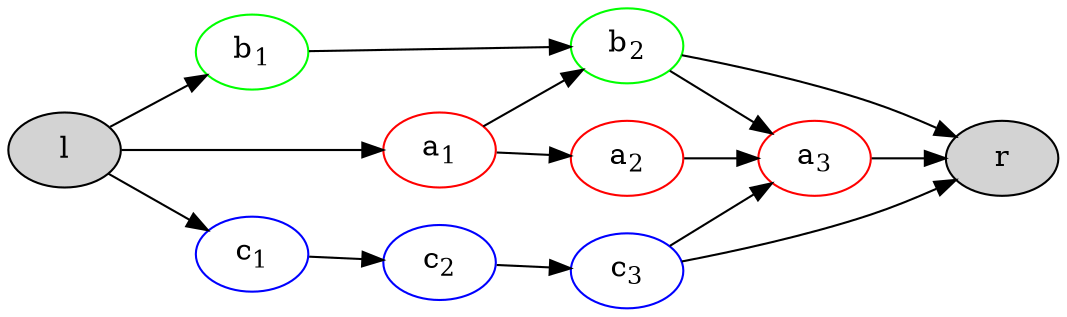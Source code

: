 digraph G {
    rankdir=LR
    layout=dot
    a1 [label=<a<sub>1</sub>>, color=red]
    a2 [label=<a<sub>2</sub>>, color=red]
    a3 [label=<a<sub>3</sub>>, color=red]

    b1 [label=<b<sub>1</sub>>, color=green]
    b2 [label=<b<sub>2</sub>>, color=green]

    c1 [label=<c<sub>1</sub>>, color=blue]
    c2 [label=<c<sub>2</sub>>, color=blue]
    c3 [label=<c<sub>3</sub>>, color=blue]

    l [style=filled]
    r [style=filled]

    l -> a1
    l -> b1
    l -> c1

    a1 -> a2 -> a3 -> r
    a1 -> b2
    b1 -> b2 -> r
    b2 -> a3
    c1 -> c2 -> c3 -> r
    c3 -> a3

}
